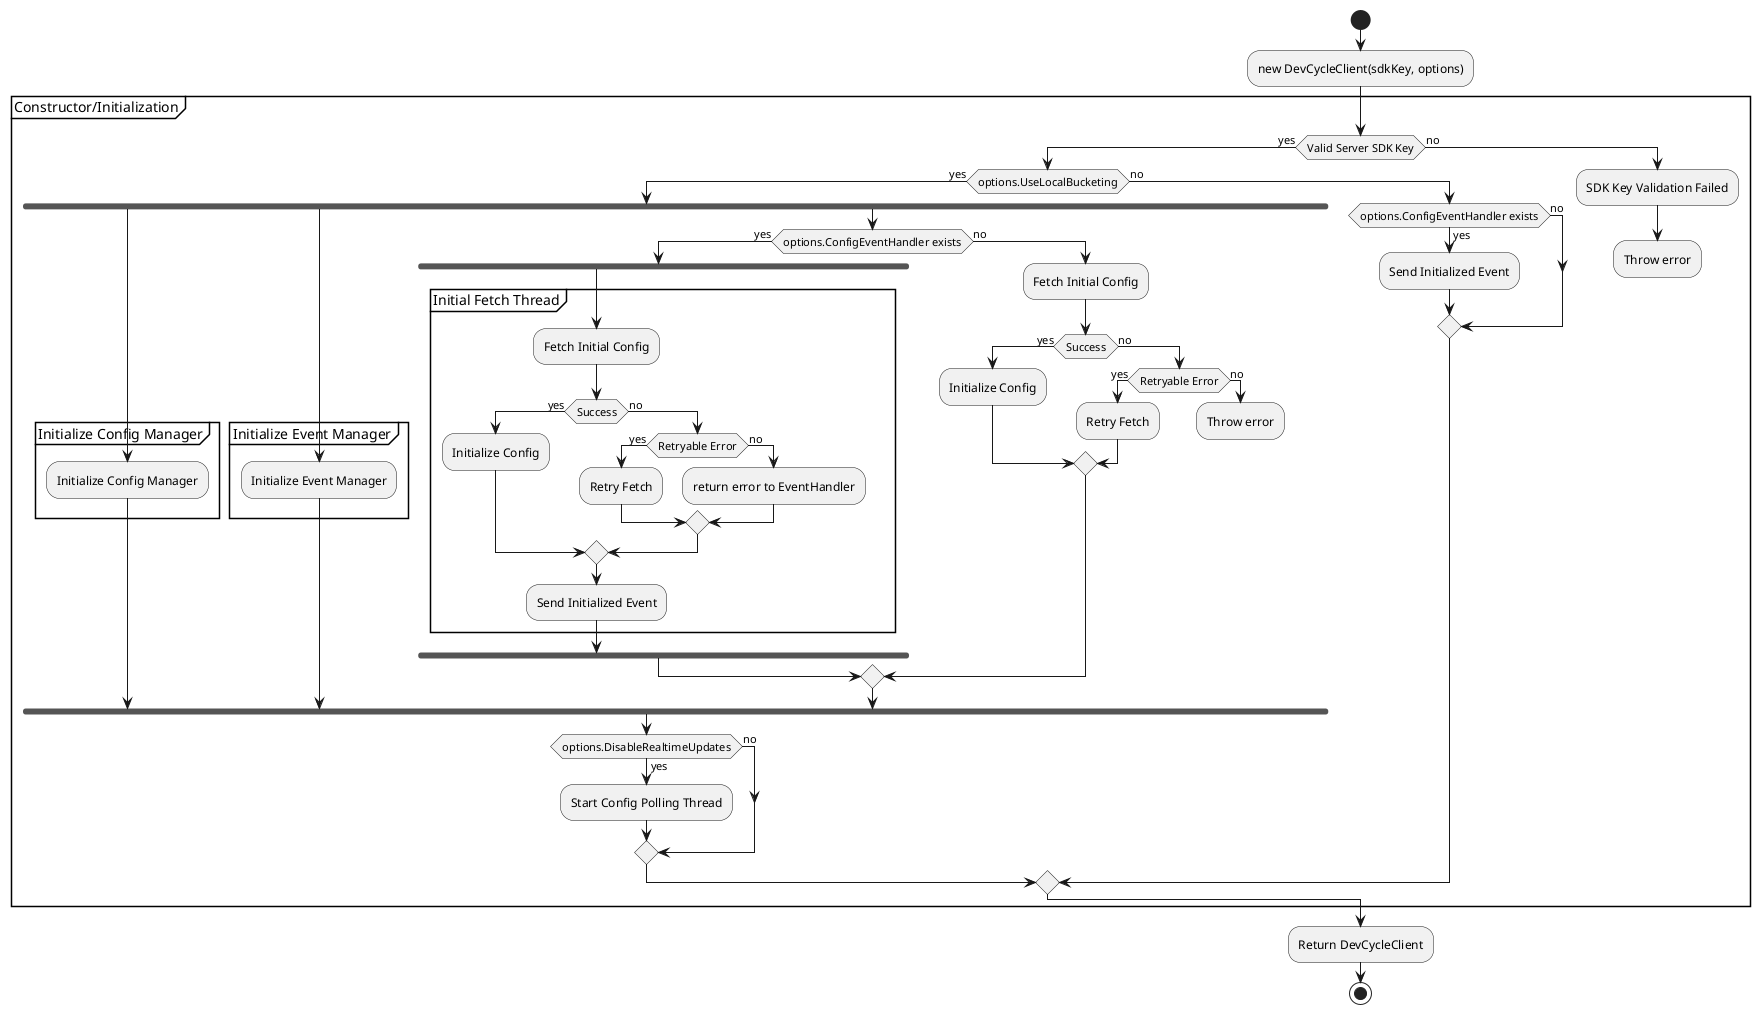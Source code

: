 @startuml
'DevCycle Server SDK Initialization Sequence Diagram
start
:new DevCycleClient(sdkKey, options);
group Constructor/Initialization
    if (Valid Server SDK Key) then (yes)
        if (options.UseLocalBucketing) then (yes)
            fork
            group Initialize Config Manager
                :Initialize Config Manager;
            end group
            fork again
            group Initialize Event Manager
                :Initialize Event Manager;
            end group
            fork again
            if (options.ConfigEventHandler exists) then (yes)
                fork
                group Initial Fetch Thread
                    :Fetch Initial Config;
                    if (Success) then (yes)
                        :Initialize Config;
                    else (no)
                        if (Retryable Error) then (yes)
                            :Retry Fetch;
                        else (no)
                            :return error to EventHandler;
                        endif
                    endif
                    :Send Initialized Event;
                end group
                end fork
            else (no)
                :Fetch Initial Config;
                if (Success) then (yes)
                    :Initialize Config;
                else (no)
                    if (Retryable Error) then (yes)
                        :Retry Fetch;
                    else (no)
                        :Throw error;
                        kill
                    endif
                endif
            endif
            end fork
            if (options.DisableRealtimeUpdates) then (yes)
                :Start Config Polling Thread;
            else (no)
            endif
        else (no)
            if (options.ConfigEventHandler exists) then (yes)
                :Send Initialized Event;
            else (no)
            endif
        endif
    else (no)
        :SDK Key Validation Failed;
        :Throw error;
        kill
    endif
end group
:Return DevCycleClient;
stop

@enduml
